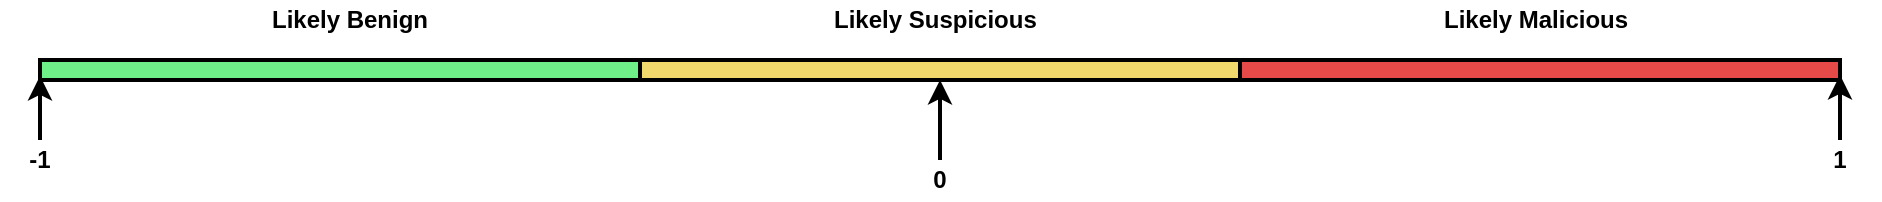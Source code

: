 <mxfile version="10.6.6"><diagram id="AvvqGVNfap1tBu0DGaOo" name="Page-1"><mxGraphModel dx="1607" dy="1087" grid="1" gridSize="10" guides="1" tooltips="1" connect="1" arrows="1" fold="1" page="1" pageScale="1" pageWidth="1100" pageHeight="850" math="0" shadow="0"><root><mxCell id="0"/><mxCell id="1" parent="0"/><mxCell id="M5sp7wAQSe5eJUTEFhbU-10" style="edgeStyle=orthogonalEdgeStyle;rounded=0;orthogonalLoop=1;jettySize=auto;html=1;exitX=0.5;exitY=0;exitDx=0;exitDy=0;entryX=0.5;entryY=1;entryDx=0;entryDy=0;strokeWidth=2;" edge="1" parent="1" source="M5sp7wAQSe5eJUTEFhbU-2" target="M5sp7wAQSe5eJUTEFhbU-15"><mxGeometry relative="1" as="geometry"><mxPoint x="550" y="220" as="targetPoint"/></mxGeometry></mxCell><mxCell id="M5sp7wAQSe5eJUTEFhbU-2" value="0" style="text;html=1;strokeColor=none;fillColor=none;align=center;verticalAlign=middle;whiteSpace=wrap;rounded=0;fontStyle=1" vertex="1" parent="1"><mxGeometry x="560" y="260" width="40" height="20" as="geometry"/></mxCell><mxCell id="M5sp7wAQSe5eJUTEFhbU-9" style="edgeStyle=orthogonalEdgeStyle;rounded=0;orthogonalLoop=1;jettySize=auto;html=1;exitX=0.5;exitY=0;exitDx=0;exitDy=0;entryX=1;entryY=0.75;entryDx=0;entryDy=0;strokeWidth=2;" edge="1" parent="1" source="M5sp7wAQSe5eJUTEFhbU-4" target="M5sp7wAQSe5eJUTEFhbU-16"><mxGeometry relative="1" as="geometry"><mxPoint x="970" y="218" as="targetPoint"/></mxGeometry></mxCell><mxCell id="M5sp7wAQSe5eJUTEFhbU-4" value="1" style="text;html=1;strokeColor=none;fillColor=none;align=center;verticalAlign=middle;whiteSpace=wrap;rounded=0;fontStyle=1" vertex="1" parent="1"><mxGeometry x="1010" y="250" width="40" height="20" as="geometry"/></mxCell><mxCell id="M5sp7wAQSe5eJUTEFhbU-8" style="edgeStyle=orthogonalEdgeStyle;rounded=0;orthogonalLoop=1;jettySize=auto;html=1;exitX=0.5;exitY=0;exitDx=0;exitDy=0;entryX=0;entryY=0.75;entryDx=0;entryDy=0;fontStyle=1;strokeWidth=2;" edge="1" parent="1" source="M5sp7wAQSe5eJUTEFhbU-6"><mxGeometry relative="1" as="geometry"><mxPoint x="130" y="218" as="targetPoint"/></mxGeometry></mxCell><mxCell id="M5sp7wAQSe5eJUTEFhbU-6" value="-1" style="text;html=1;strokeColor=none;fillColor=none;align=center;verticalAlign=middle;whiteSpace=wrap;rounded=0;fontStyle=1" vertex="1" parent="1"><mxGeometry x="110" y="250" width="40" height="20" as="geometry"/></mxCell><mxCell id="M5sp7wAQSe5eJUTEFhbU-14" value="" style="rounded=0;whiteSpace=wrap;html=1;fillColor=#6fef87;strokeColor=#000000;strokeWidth=2;" vertex="1" parent="1"><mxGeometry x="130" y="210" width="300" height="10" as="geometry"/></mxCell><mxCell id="M5sp7wAQSe5eJUTEFhbU-15" value="" style="rounded=0;whiteSpace=wrap;html=1;fillColor=#f1d86c;strokeWidth=2;" vertex="1" parent="1"><mxGeometry x="430" y="210" width="300" height="10" as="geometry"/></mxCell><mxCell id="M5sp7wAQSe5eJUTEFhbU-16" value="" style="rounded=0;whiteSpace=wrap;html=1;fillColor=#e64a48;strokeWidth=2;" vertex="1" parent="1"><mxGeometry x="730" y="210" width="300" height="10" as="geometry"/></mxCell><mxCell id="M5sp7wAQSe5eJUTEFhbU-19" value="Likely Benign&lt;br&gt;" style="text;html=1;strokeColor=none;fillColor=none;align=center;verticalAlign=middle;whiteSpace=wrap;rounded=0;fontStyle=1" vertex="1" parent="1"><mxGeometry x="240" y="180" width="90" height="20" as="geometry"/></mxCell><mxCell id="M5sp7wAQSe5eJUTEFhbU-20" value="Likely Suspicious" style="text;html=1;resizable=0;points=[];autosize=1;align=left;verticalAlign=top;spacingTop=-4;fontStyle=1" vertex="1" parent="1"><mxGeometry x="525" y="180" width="110" height="10" as="geometry"/></mxCell><mxCell id="M5sp7wAQSe5eJUTEFhbU-21" value="Likely Malicious&lt;br&gt;" style="text;html=1;resizable=0;points=[];autosize=1;align=left;verticalAlign=top;spacingTop=-4;fontStyle=1" vertex="1" parent="1"><mxGeometry x="830" y="180" width="100" height="10" as="geometry"/></mxCell><mxCell id="M5sp7wAQSe5eJUTEFhbU-23" style="edgeStyle=orthogonalEdgeStyle;rounded=0;orthogonalLoop=1;jettySize=auto;html=1;exitX=0.5;exitY=1;exitDx=0;exitDy=0;strokeWidth=2;" edge="1" parent="1" source="M5sp7wAQSe5eJUTEFhbU-19" target="M5sp7wAQSe5eJUTEFhbU-19"><mxGeometry relative="1" as="geometry"/></mxCell></root></mxGraphModel></diagram></mxfile>